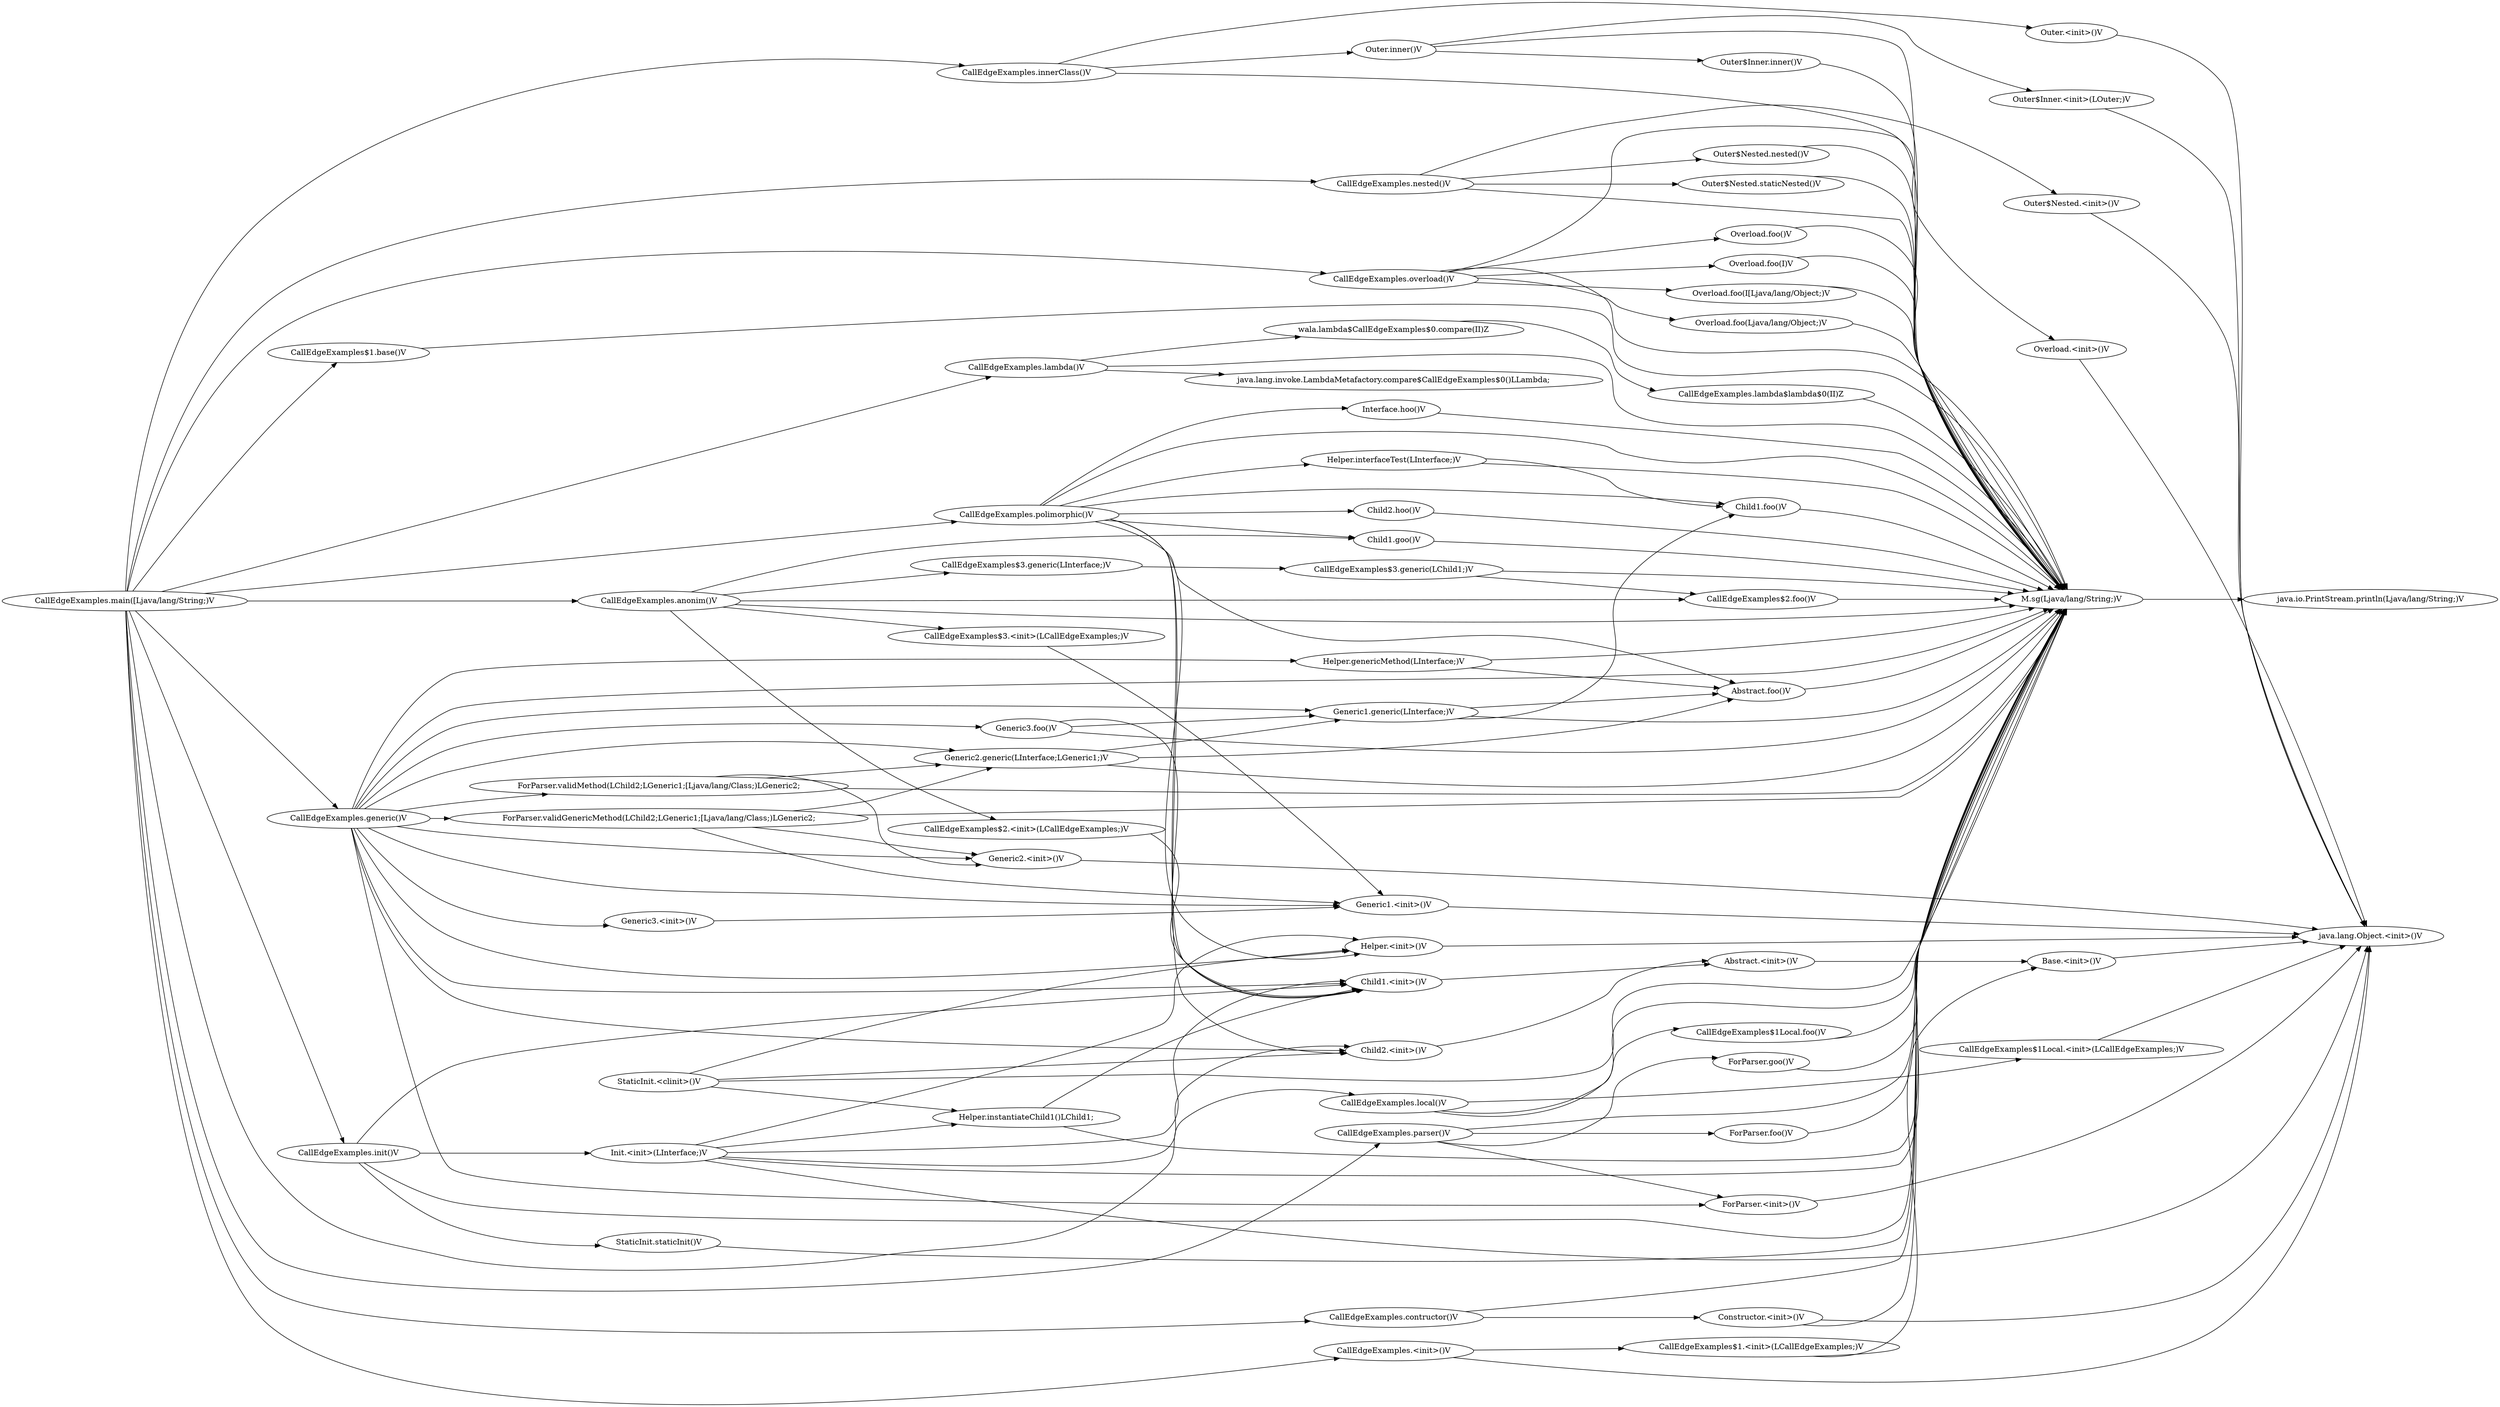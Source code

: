 digraph graphname {
rankdir="LR";
6 [label="Abstract.<init>()V"]
28 [label="Abstract.foo()V"]
7 [label="Base.<init>()V"]
24 [label="CallEdgeExamples$1.<init>(LCallEdgeExamples;)V"]
23 [label="CallEdgeExamples$1.base()V"]
44 [label="CallEdgeExamples$1Local.<init>(LCallEdgeExamples;)V"]
45 [label="CallEdgeExamples$1Local.foo()V"]
35 [label="CallEdgeExamples$2.<init>(LCallEdgeExamples;)V"]
36 [label="CallEdgeExamples$2.foo()V"]
37 [label="CallEdgeExamples$3.<init>(LCallEdgeExamples;)V"]
40 [label="CallEdgeExamples$3.generic(LChild1;)V"]
38 [label="CallEdgeExamples$3.generic(LInterface;)V"]
11 [label="CallEdgeExamples.<init>()V"]
14 [label="CallEdgeExamples.anonim()V"]
20 [label="CallEdgeExamples.contructor()V"]
17 [label="CallEdgeExamples.generic()V"]
18 [label="CallEdgeExamples.init()V"]
13 [label="CallEdgeExamples.innerClass()V"]
59 [label="CallEdgeExamples.lambda$lambda$0(II)Z"]
19 [label="CallEdgeExamples.lambda()V"]
16 [label="CallEdgeExamples.local()V"]
10 [label="CallEdgeExamples.main([Ljava/lang/String;)V"]
15 [label="CallEdgeExamples.nested()V"]
21 [label="CallEdgeExamples.overload()V"]
22 [label="CallEdgeExamples.parser()V"]
12 [label="CallEdgeExamples.polimorphic()V"]
9 [label="Child1.<init>()V"]
25 [label="Child1.foo()V"]
26 [label="Child1.goo()V"]
4 [label="Child2.<init>()V"]
29 [label="Child2.hoo()V"]
60 [label="Constructor.<init>()V"]
51 [label="ForParser.<init>()V"]
66 [label="ForParser.foo()V"]
67 [label="ForParser.goo()V"]
53 [label="ForParser.validGenericMethod(LChild2;LGeneric1;[Ljava/lang/Class;)LGeneric2;"]
52 [label="ForParser.validMethod(LChild2;LGeneric1;[Ljava/lang/Class;)LGeneric2;"]
39 [label="Generic1.<init>()V"]
46 [label="Generic1.generic(LInterface;)V"]
47 [label="Generic2.<init>()V"]
48 [label="Generic2.generic(LInterface;LGeneric1;)V"]
49 [label="Generic3.<init>()V"]
50 [label="Generic3.foo()V"]
2 [label="Helper.<init>()V"]
54 [label="Helper.genericMethod(LInterface;)V"]
3 [label="Helper.instantiateChild1()LChild1;"]
30 [label="Helper.interfaceTest(LInterface;)V"]
55 [label="Init.<init>(LInterface;)V"]
27 [label="Interface.hoo()V"]
1 [label="M.sg(Ljava/lang/String;)V"]
33 [label="Outer$Inner.<init>(LOuter;)V"]
34 [label="Outer$Inner.inner()V"]
41 [label="Outer$Nested.<init>()V"]
42 [label="Outer$Nested.nested()V"]
43 [label="Outer$Nested.staticNested()V"]
31 [label="Outer.<init>()V"]
32 [label="Outer.inner()V"]
61 [label="Overload.<init>()V"]
62 [label="Overload.foo()V"]
63 [label="Overload.foo(I)V"]
65 [label="Overload.foo(I[Ljava/lang/Object;)V"]
64 [label="Overload.foo(Ljava/lang/Object;)V"]
0 [label="StaticInit.<clinit>()V"]
56 [label="StaticInit.staticInit()V"]
5 [label="java.io.PrintStream.println(Ljava/lang/String;)V"]
8 [label="java.lang.Object.<init>()V"]
57 [label="java.lang.invoke.LambdaMetafactory.compare$CallEdgeExamples$0()LLambda;"]
58 [label="wala.lambda$CallEdgeExamples$0.compare(II)Z"]
0 -> 1
0 -> 2
0 -> 3
0 -> 4
1 -> 5
2 -> 8
3 -> 1
3 -> 9
4 -> 6
6 -> 7
7 -> 8
9 -> 6
10 -> 11
10 -> 12
10 -> 13
10 -> 14
10 -> 15
10 -> 16
10 -> 17
10 -> 18
10 -> 19
10 -> 20
10 -> 21
10 -> 22
10 -> 23
11 -> 8
11 -> 24
12 -> 1
12 -> 2
12 -> 4
12 -> 9
12 -> 25
12 -> 26
12 -> 27
12 -> 28
12 -> 29
12 -> 30
13 -> 1
13 -> 31
13 -> 32
14 -> 1
14 -> 26
14 -> 35
14 -> 36
14 -> 37
14 -> 38
15 -> 1
15 -> 41
15 -> 42
15 -> 43
16 -> 1
16 -> 44
16 -> 45
17 -> 1
17 -> 2
17 -> 4
17 -> 9
17 -> 39
17 -> 46
17 -> 47
17 -> 48
17 -> 49
17 -> 50
17 -> 51
17 -> 52
17 -> 53
17 -> 54
18 -> 1
18 -> 9
18 -> 55
18 -> 56
19 -> 1
19 -> 57
19 -> 58
20 -> 1
20 -> 60
21 -> 1
21 -> 61
21 -> 62
21 -> 63
21 -> 64
21 -> 65
22 -> 1
22 -> 51
22 -> 66
22 -> 67
23 -> 1
24 -> 7
25 -> 1
26 -> 1
27 -> 1
28 -> 1
29 -> 1
30 -> 1
30 -> 25
31 -> 8
32 -> 1
32 -> 33
32 -> 34
33 -> 8
34 -> 1
35 -> 9
36 -> 1
37 -> 39
38 -> 40
39 -> 8
40 -> 1
40 -> 36
41 -> 8
42 -> 1
43 -> 1
44 -> 8
45 -> 1
46 -> 1
46 -> 25
46 -> 28
47 -> 8
48 -> 1
48 -> 28
48 -> 46
49 -> 39
50 -> 1
50 -> 9
50 -> 46
51 -> 8
52 -> 1
52 -> 47
52 -> 48
53 -> 1
53 -> 39
53 -> 47
53 -> 48
54 -> 1
54 -> 28
55 -> 1
55 -> 2
55 -> 3
55 -> 4
55 -> 8
55 -> 9
56 -> 1
58 -> 59
59 -> 1
60 -> 1
60 -> 8
61 -> 8
62 -> 1
63 -> 1
64 -> 1
65 -> 1
66 -> 1
67 -> 1
}
